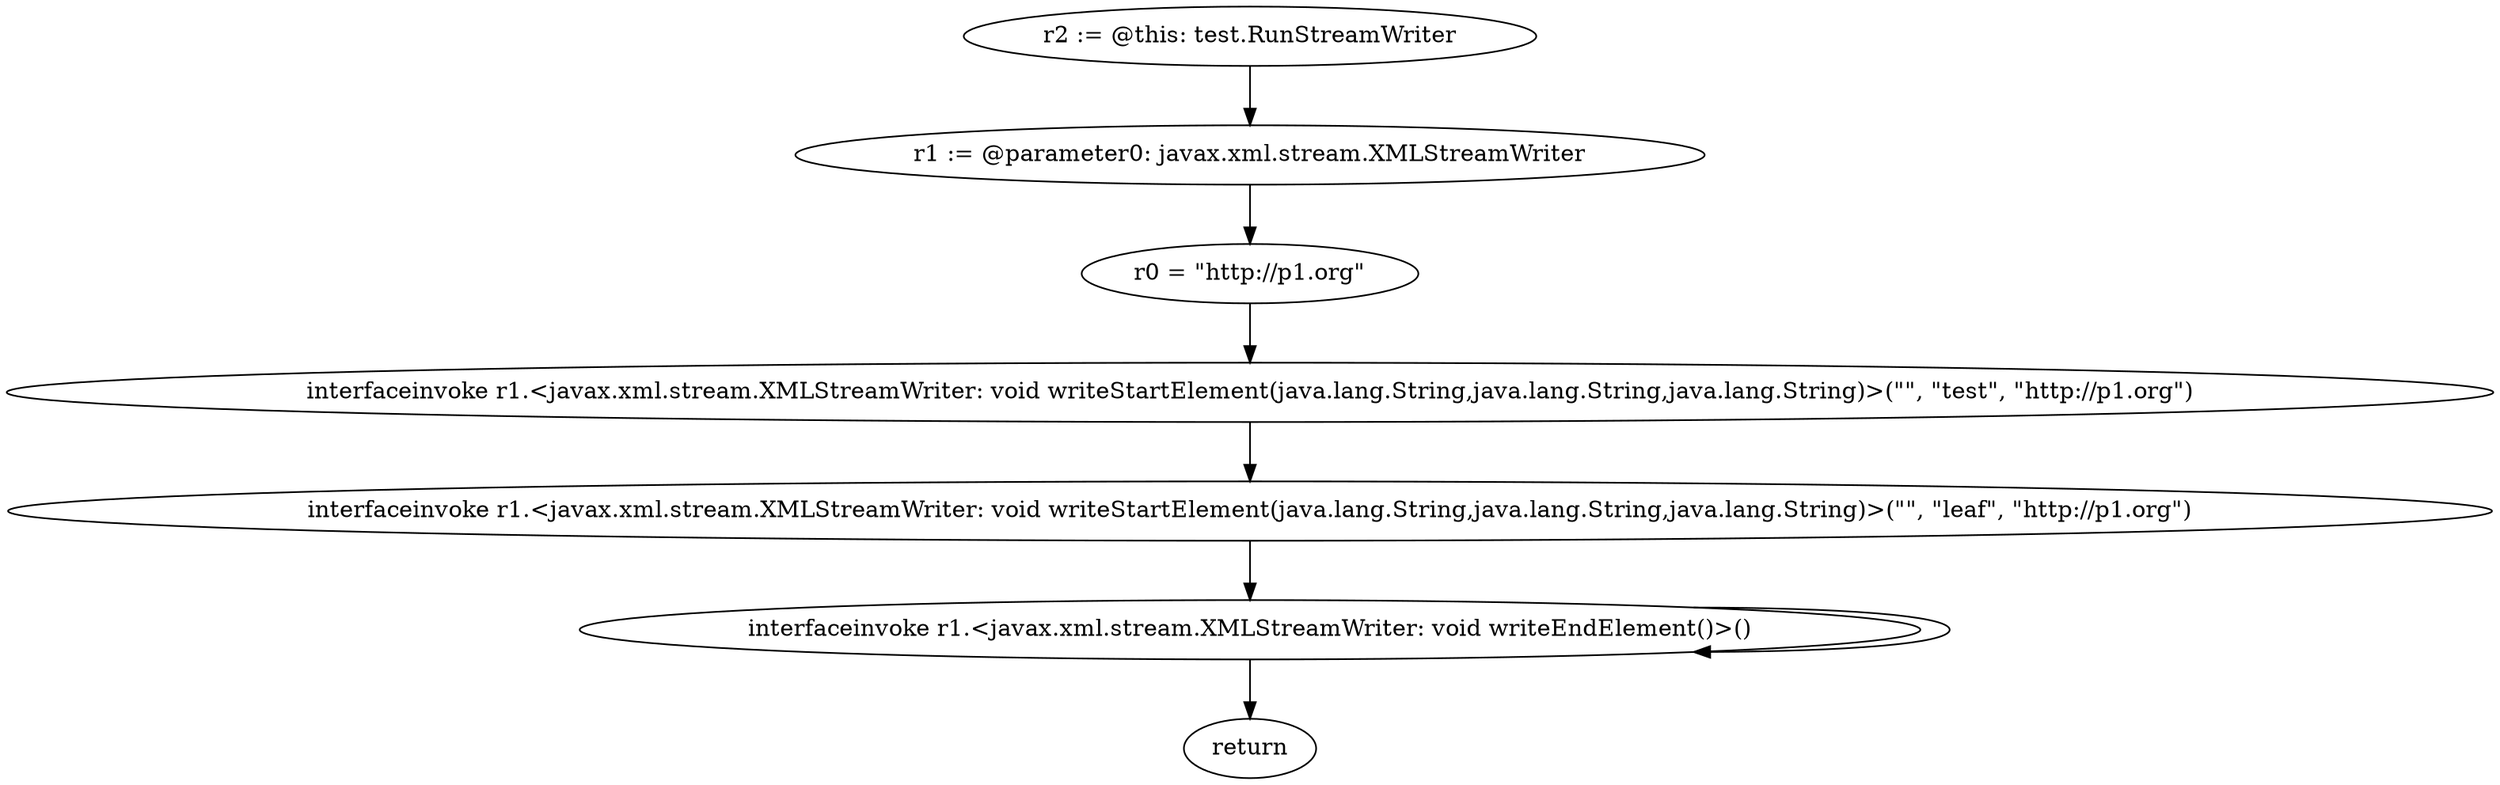 digraph "unitGraph" {
    "r2 := @this: test.RunStreamWriter"
    "r1 := @parameter0: javax.xml.stream.XMLStreamWriter"
    "r0 = \"http://p1.org\""
    "interfaceinvoke r1.<javax.xml.stream.XMLStreamWriter: void writeStartElement(java.lang.String,java.lang.String,java.lang.String)>(\"\", \"test\", \"http://p1.org\")"
    "interfaceinvoke r1.<javax.xml.stream.XMLStreamWriter: void writeStartElement(java.lang.String,java.lang.String,java.lang.String)>(\"\", \"leaf\", \"http://p1.org\")"
    "interfaceinvoke r1.<javax.xml.stream.XMLStreamWriter: void writeEndElement()>()"
    "return"
    "r2 := @this: test.RunStreamWriter"->"r1 := @parameter0: javax.xml.stream.XMLStreamWriter";
    "r1 := @parameter0: javax.xml.stream.XMLStreamWriter"->"r0 = \"http://p1.org\"";
    "r0 = \"http://p1.org\""->"interfaceinvoke r1.<javax.xml.stream.XMLStreamWriter: void writeStartElement(java.lang.String,java.lang.String,java.lang.String)>(\"\", \"test\", \"http://p1.org\")";
    "interfaceinvoke r1.<javax.xml.stream.XMLStreamWriter: void writeStartElement(java.lang.String,java.lang.String,java.lang.String)>(\"\", \"test\", \"http://p1.org\")"->"interfaceinvoke r1.<javax.xml.stream.XMLStreamWriter: void writeStartElement(java.lang.String,java.lang.String,java.lang.String)>(\"\", \"leaf\", \"http://p1.org\")";
    "interfaceinvoke r1.<javax.xml.stream.XMLStreamWriter: void writeStartElement(java.lang.String,java.lang.String,java.lang.String)>(\"\", \"leaf\", \"http://p1.org\")"->"interfaceinvoke r1.<javax.xml.stream.XMLStreamWriter: void writeEndElement()>()";
    "interfaceinvoke r1.<javax.xml.stream.XMLStreamWriter: void writeEndElement()>()"->"interfaceinvoke r1.<javax.xml.stream.XMLStreamWriter: void writeEndElement()>()";
    "interfaceinvoke r1.<javax.xml.stream.XMLStreamWriter: void writeEndElement()>()"->"return";
}
